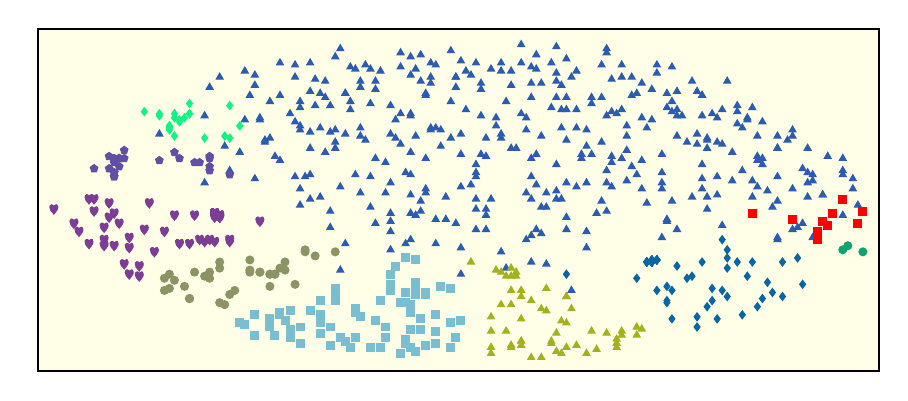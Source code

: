 \def\maxW{3.61}
\begin{tikzpicture}[y=\textwidth/4.7,x=\textwidth/1.9, background rectangle/.style={draw=black, thick, fill=yellow!10,},show background rectangle]
\def\marRad{0.5mm}
\definecolor{color0}{rgb}{0.06,0.64,0.44}
\definecolor{color1}{rgb}{1.00,0.00,0.00}
\definecolor{color2}{rgb}{0.17,0.36,0.70}
\definecolor{color3}{rgb}{0.05,0.96,0.52}
\definecolor{color4}{rgb}{0.38,0.31,0.64}
\definecolor{color5}{rgb}{0.49,0.24,0.58}
\definecolor{color6}{rgb}{0.55,0.58,0.40}
\definecolor{color7}{rgb}{0.48,0.75,0.82}
\definecolor{color8}{rgb}{0.64,0.70,0.11}
\definecolor{color9}{rgb}{0.03,0.40,0.65}
\path[fill=color0,draw=color0,mark size=\marRad, mark=*] plot coordinates {(0.75, -0.24)};
\path[fill=color0,draw=color0,mark size=\marRad, mark=*] plot coordinates {(0.76, -0.22)};
\path[fill=color0,draw=color0,mark size=\marRad, mark=*] plot coordinates {(0.79, -0.25)};
\path[fill=color2,draw=color2,mark size=\marRad, mark=triangle*] plot coordinates {(0.19, 0.57)};
\path[fill=color2,draw=color2,mark size=\marRad, mark=triangle*] plot coordinates {(0.09, 0.26)};
\path[fill=color2,draw=color2,mark size=\marRad, mark=triangle*] plot coordinates {(0.50, 0.03)};
\path[fill=color2,draw=color2,mark size=\marRad, mark=triangle*] plot coordinates {(-0.21, 0.59)};
\path[fill=color2,draw=color2,mark size=\marRad, mark=triangle*] plot coordinates {(-0.02, 0.61)};
\path[fill=color2,draw=color2,mark size=\marRad, mark=triangle*] plot coordinates {(0.42, 0.45)};
\path[fill=color2,draw=color2,mark size=\marRad, mark=triangle*] plot coordinates {(0.03, 0.23)};
\path[fill=color2,draw=color2,mark size=\marRad, mark=triangle*] plot coordinates {(-0.11, 0.24)};
\path[fill=color2,draw=color2,mark size=\marRad, mark=triangle*] plot coordinates {(0.28, 0.09)};
\path[fill=color2,draw=color2,mark size=\marRad, mark=triangle*] plot coordinates {(-0.26, 0.35)};
\path[fill=color2,draw=color2,mark size=\marRad, mark=triangle*] plot coordinates {(-0.14, 0.31)};
\path[fill=color2,draw=color2,mark size=\marRad, mark=triangle*] plot coordinates {(0.42, 0.32)};
\path[fill=color2,draw=color2,mark size=\marRad, mark=triangle*] plot coordinates {(0.12, 0.35)};
\path[fill=color2,draw=color2,mark size=\marRad, mark=triangle*] plot coordinates {(-0.31, 0.54)};
\path[fill=color2,draw=color2,mark size=\marRad, mark=triangle*] plot coordinates {(0.44, 0.29)};
\path[fill=color2,draw=color2,mark size=\marRad, mark=triangle*] plot coordinates {(-0.18, 0.59)};
\path[fill=color2,draw=color2,mark size=\marRad, mark=triangle*] plot coordinates {(-0.34, 0.39)};
\path[fill=color2,draw=color2,mark size=\marRad, mark=triangle*] plot coordinates {(-0.21, 0.04)};
\path[fill=color2,draw=color2,mark size=\marRad, mark=triangle*] plot coordinates {(-0.40, 0.30)};
\path[fill=color2,draw=color2,mark size=\marRad, mark=triangle*] plot coordinates {(0.07, 0.33)};
\path[fill=color2,draw=color2,mark size=\marRad, mark=triangle*] plot coordinates {(-0.38, 0.22)};
\path[fill=color2,draw=color2,mark size=\marRad, mark=triangle*] plot coordinates {(0.14, 0.08)};
\path[fill=color2,draw=color2,mark size=\marRad, mark=triangle*] plot coordinates {(-0.02, 0.61)};
\path[fill=color2,draw=color2,mark size=\marRad, mark=triangle*] plot coordinates {(0.14, 0.72)};
\path[fill=color2,draw=color2,mark size=\marRad, mark=triangle*] plot coordinates {(0.51, -0.12)};
\path[fill=color2,draw=color2,mark size=\marRad, mark=triangle*] plot coordinates {(0.25, 0.48)};
\path[fill=color2,draw=color2,mark size=\marRad, mark=triangle*] plot coordinates {(0.51, 0.28)};
\path[fill=color2,draw=color2,mark size=\marRad, mark=triangle*] plot coordinates {(0.39, 0.14)};
\path[fill=color2,draw=color2,mark size=\marRad, mark=triangle*] plot coordinates {(0.54, 0.47)};
\path[fill=color2,draw=color2,mark size=\marRad, mark=triangle*] plot coordinates {(0.50, 0.29)};
\path[fill=color2,draw=color2,mark size=\marRad, mark=triangle*] plot coordinates {(0.27, 0.29)};
\path[fill=color2,draw=color2,mark size=\marRad, mark=triangle*] plot coordinates {(-0.04, 0.02)};
\path[fill=color2,draw=color2,mark size=\marRad, mark=triangle*] plot coordinates {(-0.52, 0.09)};
\path[fill=color2,draw=color2,mark size=\marRad, mark=triangle*] plot coordinates {(-0.11, 0.62)};
\path[fill=color2,draw=color2,mark size=\marRad, mark=triangle*] plot coordinates {(0.15, -0.16)};
\path[fill=color2,draw=color2,mark size=\marRad, mark=triangle*] plot coordinates {(0.67, -0.11)};
\path[fill=color2,draw=color2,mark size=\marRad, mark=triangle*] plot coordinates {(0.39, 0.23)};
\path[fill=color2,draw=color2,mark size=\marRad, mark=triangle*] plot coordinates {(-0.29, 0.53)};
\path[fill=color2,draw=color2,mark size=\marRad, mark=triangle*] plot coordinates {(0.46, 0.28)};
\path[fill=color2,draw=color2,mark size=\marRad, mark=triangle*] plot coordinates {(-0.28, 0.24)};
\path[fill=color2,draw=color2,mark size=\marRad, mark=triangle*] plot coordinates {(0.08, 0.49)};
\path[fill=color2,draw=color2,mark size=\marRad, mark=triangle*] plot coordinates {(-0.24, 0.53)};
\path[fill=color2,draw=color2,mark size=\marRad, mark=triangle*] plot coordinates {(-0.25, -0.34)};
\path[fill=color2,draw=color2,mark size=\marRad, mark=triangle*] plot coordinates {(0.21, -0.44)};
\path[fill=color2,draw=color2,mark size=\marRad, mark=triangle*] plot coordinates {(-0.33, 0.06)};
\path[fill=color2,draw=color2,mark size=\marRad, mark=triangle*] plot coordinates {(0.42, 0.42)};
\path[fill=color2,draw=color2,mark size=\marRad, mark=triangle*] plot coordinates {(-0.07, 0.61)};
\path[fill=color2,draw=color2,mark size=\marRad, mark=triangle*] plot coordinates {(0.10, 0.26)};
\path[fill=color2,draw=color2,mark size=\marRad, mark=triangle*] plot coordinates {(-0.11, 0.43)};
\path[fill=color2,draw=color2,mark size=\marRad, mark=triangle*] plot coordinates {(0.13, 0.01)};
\path[fill=color2,draw=color2,mark size=\marRad, mark=triangle*] plot coordinates {(-0.51, 0.56)};
\path[fill=color2,draw=color2,mark size=\marRad, mark=triangle*] plot coordinates {(0.33, 0.52)};
\path[fill=color2,draw=color2,mark size=\marRad, mark=triangle*] plot coordinates {(-0.28, 0.51)};
\path[fill=color2,draw=color2,mark size=\marRad, mark=triangle*] plot coordinates {(-0.06, 0.67)};
\path[fill=color2,draw=color2,mark size=\marRad, mark=triangle*] plot coordinates {(0.67, 0.16)};
\path[fill=color2,draw=color2,mark size=\marRad, mark=triangle*] plot coordinates {(-0.09, -0.00)};
\path[fill=color2,draw=color2,mark size=\marRad, mark=triangle*] plot coordinates {(-0.26, 0.29)};
\path[fill=color2,draw=color2,mark size=\marRad, mark=triangle*] plot coordinates {(0.65, 0.06)};
\path[fill=color2,draw=color2,mark size=\marRad, mark=triangle*] plot coordinates {(0.45, 0.02)};
\path[fill=color2,draw=color2,mark size=\marRad, mark=triangle*] plot coordinates {(0.27, 0.00)};
\path[fill=color2,draw=color2,mark size=\marRad, mark=triangle*] plot coordinates {(-0.19, 0.12)};
\path[fill=color2,draw=color2,mark size=\marRad, mark=triangle*] plot coordinates {(0.07, 0.64)};
\path[fill=color2,draw=color2,mark size=\marRad, mark=triangle*] plot coordinates {(-0.08, 0.53)};
\path[fill=color2,draw=color2,mark size=\marRad, mark=triangle*] plot coordinates {(-0.14, 0.40)};
\path[fill=color2,draw=color2,mark size=\marRad, mark=triangle*] plot coordinates {(0.62, 0.26)};
\path[fill=color2,draw=color2,mark size=\marRad, mark=triangle*] plot coordinates {(0.55, 0.36)};
\path[fill=color2,draw=color2,mark size=\marRad, mark=triangle*] plot coordinates {(0.11, 0.43)};
\path[fill=color2,draw=color2,mark size=\marRad, mark=triangle*] plot coordinates {(0.16, -0.03)};
\path[fill=color2,draw=color2,mark size=\marRad, mark=triangle*] plot coordinates {(0.41, 0.44)};
\path[fill=color2,draw=color2,mark size=\marRad, mark=triangle*] plot coordinates {(-0.07, 0.36)};
\path[fill=color2,draw=color2,mark size=\marRad, mark=triangle*] plot coordinates {(-0.25, 0.07)};
\path[fill=color2,draw=color2,mark size=\marRad, mark=triangle*] plot coordinates {(0.68, 0.14)};
\path[fill=color2,draw=color2,mark size=\marRad, mark=triangle*] plot coordinates {(0.11, 0.68)};
\path[fill=color2,draw=color2,mark size=\marRad, mark=triangle*] plot coordinates {(0.15, 0.32)};
\path[fill=color2,draw=color2,mark size=\marRad, mark=triangle*] plot coordinates {(-0.11, 0.03)};
\path[fill=color2,draw=color2,mark size=\marRad, mark=triangle*] plot coordinates {(-0.48, 0.27)};
\path[fill=color2,draw=color2,mark size=\marRad, mark=triangle*] plot coordinates {(0.51, 0.45)};
\path[fill=color2,draw=color2,mark size=\marRad, mark=triangle*] plot coordinates {(0.32, 0.37)};
\path[fill=color2,draw=color2,mark size=\marRad, mark=triangle*] plot coordinates {(-0.43, 0.52)};
\path[fill=color2,draw=color2,mark size=\marRad, mark=triangle*] plot coordinates {(0.48, 0.26)};
\path[fill=color2,draw=color2,mark size=\marRad, mark=triangle*] plot coordinates {(0.04, 0.31)};
\path[fill=color2,draw=color2,mark size=\marRad, mark=triangle*] plot coordinates {(0.58, 0.22)};
\path[fill=color2,draw=color2,mark size=\marRad, mark=triangle*] plot coordinates {(0.69, -0.18)};
\path[fill=color2,draw=color2,mark size=\marRad, mark=triangle*] plot coordinates {(-0.11, 0.42)};
\path[fill=color2,draw=color2,mark size=\marRad, mark=triangle*] plot coordinates {(0.23, 0.23)};
\path[fill=color2,draw=color2,mark size=\marRad, mark=triangle*] plot coordinates {(0.24, -0.23)};
\path[fill=color2,draw=color2,mark size=\marRad, mark=triangle*] plot coordinates {(0.28, 0.15)};
\path[fill=color2,draw=color2,mark size=\marRad, mark=triangle*] plot coordinates {(0.18, 0.76)};
\path[fill=color2,draw=color2,mark size=\marRad, mark=triangle*] plot coordinates {(0.00, 0.45)};
\path[fill=color2,draw=color2,mark size=\marRad, mark=triangle*] plot coordinates {(-0.10, 0.65)};
\path[fill=color2,draw=color2,mark size=\marRad, mark=triangle*] plot coordinates {(0.20, 0.51)};
\path[fill=color2,draw=color2,mark size=\marRad, mark=triangle*] plot coordinates {(0.46, 0.33)};
\path[fill=color2,draw=color2,mark size=\marRad, mark=triangle*] plot coordinates {(-0.30, 0.47)};
\path[fill=color2,draw=color2,mark size=\marRad, mark=triangle*] plot coordinates {(0.23, 0.21)};
\path[fill=color2,draw=color2,mark size=\marRad, mark=triangle*] plot coordinates {(0.68, 0.02)};
\path[fill=color2,draw=color2,mark size=\marRad, mark=triangle*] plot coordinates {(0.15, -0.03)};
\path[fill=color2,draw=color2,mark size=\marRad, mark=triangle*] plot coordinates {(-0.10, -0.07)};
\path[fill=color2,draw=color2,mark size=\marRad, mark=triangle*] plot coordinates {(0.40, 0.53)};
\path[fill=color2,draw=color2,mark size=\marRad, mark=triangle*] plot coordinates {(0.53, 0.10)};
\path[fill=color2,draw=color2,mark size=\marRad, mark=triangle*] plot coordinates {(-0.45, 0.24)};
\path[fill=color2,draw=color2,mark size=\marRad, mark=triangle*] plot coordinates {(0.31, 0.61)};
\path[fill=color2,draw=color2,mark size=\marRad, mark=triangle*] plot coordinates {(0.25, 0.23)};
\path[fill=color2,draw=color2,mark size=\marRad, mark=triangle*] plot coordinates {(-0.26, 0.71)};
\path[fill=color2,draw=color2,mark size=\marRad, mark=triangle*] plot coordinates {(0.62, -0.00)};
\path[fill=color2,draw=color2,mark size=\marRad, mark=triangle*] plot coordinates {(0.02, 0.18)};
\path[fill=color2,draw=color2,mark size=\marRad, mark=triangle*] plot coordinates {(0.07, -0.25)};
\path[fill=color2,draw=color2,mark size=\marRad, mark=triangle*] plot coordinates {(-0.31, 0.34)};
\path[fill=color2,draw=color2,mark size=\marRad, mark=triangle*] plot coordinates {(0.58, 0.07)};
\path[fill=color2,draw=color2,mark size=\marRad, mark=triangle*] plot coordinates {(0.02, -0.14)};
\path[fill=color2,draw=color2,mark size=\marRad, mark=triangle*] plot coordinates {(0.55, 0.15)};
\path[fill=color2,draw=color2,mark size=\marRad, mark=triangle*] plot coordinates {(0.13, -0.17)};
\path[fill=color2,draw=color2,mark size=\marRad, mark=triangle*] plot coordinates {(0.48, 0.31)};
\path[fill=color2,draw=color2,mark size=\marRad, mark=triangle*] plot coordinates {(0.48, -0.04)};
\path[fill=color2,draw=color2,mark size=\marRad, mark=triangle*] plot coordinates {(0.04, -0.04)};
\path[fill=color2,draw=color2,mark size=\marRad, mark=triangle*] plot coordinates {(-0.06, -0.09)};
\path[fill=color2,draw=color2,mark size=\marRad, mark=triangle*] plot coordinates {(-0.18, 0.21)};
\path[fill=color2,draw=color2,mark size=\marRad, mark=triangle*] plot coordinates {(-0.13, 0.73)};
\path[fill=color2,draw=color2,mark size=\marRad, mark=triangle*] plot coordinates {(0.03, 0.42)};
\path[fill=color2,draw=color2,mark size=\marRad, mark=triangle*] plot coordinates {(0.50, 0.41)};
\path[fill=color2,draw=color2,mark size=\marRad, mark=triangle*] plot coordinates {(0.28, -0.05)};
\path[fill=color2,draw=color2,mark size=\marRad, mark=triangle*] plot coordinates {(0.49, 0.43)};
\path[fill=color2,draw=color2,mark size=\marRad, mark=triangle*] plot coordinates {(0.59, 0.18)};
\path[fill=color2,draw=color2,mark size=\marRad, mark=triangle*] plot coordinates {(-0.23, 0.66)};
\path[fill=color2,draw=color2,mark size=\marRad, mark=triangle*] plot coordinates {(0.14, 0.23)};
\path[fill=color2,draw=color2,mark size=\marRad, mark=triangle*] plot coordinates {(0.21, 0.61)};
\path[fill=color2,draw=color2,mark size=\marRad, mark=triangle*] plot coordinates {(0.27, 0.51)};
\path[fill=color2,draw=color2,mark size=\marRad, mark=triangle*] plot coordinates {(-0.39, 0.49)};
\path[fill=color2,draw=color2,mark size=\marRad, mark=triangle*] plot coordinates {(0.34, 0.53)};
\path[fill=color2,draw=color2,mark size=\marRad, mark=triangle*] plot coordinates {(0.32, 0.25)};
\path[fill=color2,draw=color2,mark size=\marRad, mark=triangle*] plot coordinates {(-0.31, 0.26)};
\path[fill=color2,draw=color2,mark size=\marRad, mark=triangle*] plot coordinates {(-0.19, 0.48)};
\path[fill=color2,draw=color2,mark size=\marRad, mark=triangle*] plot coordinates {(0.19, 0.01)};
\path[fill=color2,draw=color2,mark size=\marRad, mark=triangle*] plot coordinates {(0.20, 0.30)};
\path[fill=color2,draw=color2,mark size=\marRad, mark=triangle*] plot coordinates {(0.18, 0.51)};
\path[fill=color2,draw=color2,mark size=\marRad, mark=triangle*] plot coordinates {(-0.21, 0.32)};
\path[fill=color2,draw=color2,mark size=\marRad, mark=triangle*] plot coordinates {(-0.39, 0.31)};
\path[fill=color2,draw=color2,mark size=\marRad, mark=triangle*] plot coordinates {(0.59, 0.21)};
\path[fill=color2,draw=color2,mark size=\marRad, mark=triangle*] plot coordinates {(0.48, 0.30)};
\path[fill=color2,draw=color2,mark size=\marRad, mark=triangle*] plot coordinates {(0.40, -0.10)};
\path[fill=color2,draw=color2,mark size=\marRad, mark=triangle*] plot coordinates {(-0.33, -0.02)};
\path[fill=color2,draw=color2,mark size=\marRad, mark=triangle*] plot coordinates {(-0.03, 0.31)};
\path[fill=color2,draw=color2,mark size=\marRad, mark=triangle*] plot coordinates {(-0.08, 0.21)};
\path[fill=color2,draw=color2,mark size=\marRad, mark=triangle*] plot coordinates {(0.65, 0.32)};
\path[fill=color2,draw=color2,mark size=\marRad, mark=triangle*] plot coordinates {(0.29, 0.22)};
\path[fill=color2,draw=color2,mark size=\marRad, mark=triangle*] plot coordinates {(0.13, 0.66)};
\path[fill=color2,draw=color2,mark size=\marRad, mark=triangle*] plot coordinates {(0.42, 0.54)};
\path[fill=color2,draw=color2,mark size=\marRad, mark=triangle*] plot coordinates {(-0.44, 0.40)};
\path[fill=color2,draw=color2,mark size=\marRad, mark=triangle*] plot coordinates {(-0.13, 0.66)};
\path[fill=color2,draw=color2,mark size=\marRad, mark=triangle*] plot coordinates {(0.47, 0.11)};
\path[fill=color2,draw=color2,mark size=\marRad, mark=triangle*] plot coordinates {(-0.20, 0.30)};
\path[fill=color2,draw=color2,mark size=\marRad, mark=triangle*] plot coordinates {(-0.11, 0.71)};
\path[fill=color2,draw=color2,mark size=\marRad, mark=triangle*] plot coordinates {(0.22, 0.07)};
\path[fill=color2,draw=color2,mark size=\marRad, mark=triangle*] plot coordinates {(-0.19, 0.65)};
\path[fill=color2,draw=color2,mark size=\marRad, mark=triangle*] plot coordinates {(0.33, 0.17)};
\path[fill=color2,draw=color2,mark size=\marRad, mark=triangle*] plot coordinates {(0.72, 0.22)};
\path[fill=color2,draw=color2,mark size=\marRad, mark=triangle*] plot coordinates {(-0.28, 0.59)};
\path[fill=color2,draw=color2,mark size=\marRad, mark=triangle*] plot coordinates {(-0.27, -0.05)};
\path[fill=color2,draw=color2,mark size=\marRad, mark=triangle*] plot coordinates {(0.13, 0.51)};
\path[fill=color2,draw=color2,mark size=\marRad, mark=triangle*] plot coordinates {(0.38, 0.63)};
\path[fill=color2,draw=color2,mark size=\marRad, mark=triangle*] plot coordinates {(0.34, 0.13)};
\path[fill=color2,draw=color2,mark size=\marRad, mark=triangle*] plot coordinates {(0.65, 0.35)};
\path[fill=color2,draw=color2,mark size=\marRad, mark=triangle*] plot coordinates {(0.09, 0.57)};
\path[fill=color2,draw=color2,mark size=\marRad, mark=triangle*] plot coordinates {(-0.16, 0.04)};
\path[fill=color2,draw=color2,mark size=\marRad, mark=triangle*] plot coordinates {(0.20, 0.45)};
\path[fill=color2,draw=color2,mark size=\marRad, mark=triangle*] plot coordinates {(-0.00, 0.64)};
\path[fill=color2,draw=color2,mark size=\marRad, mark=triangle*] plot coordinates {(-0.01, 0.33)};
\path[fill=color2,draw=color2,mark size=\marRad, mark=triangle*] plot coordinates {(-0.09, -0.05)};
\path[fill=color2,draw=color2,mark size=\marRad, mark=triangle*] plot coordinates {(0.36, 0.36)};
\path[fill=color2,draw=color2,mark size=\marRad, mark=triangle*] plot coordinates {(0.68, 0.09)};
\path[fill=color2,draw=color2,mark size=\marRad, mark=triangle*] plot coordinates {(0.41, 0.49)};
\path[fill=color2,draw=color2,mark size=\marRad, mark=triangle*] plot coordinates {(0.02, 0.14)};
\path[fill=color2,draw=color2,mark size=\marRad, mark=triangle*] plot coordinates {(0.47, 0.06)};
\path[fill=color2,draw=color2,mark size=\marRad, mark=triangle*] plot coordinates {(-0.31, 0.13)};
\path[fill=color2,draw=color2,mark size=\marRad, mark=triangle*] plot coordinates {(0.47, 0.52)};
\path[fill=color2,draw=color2,mark size=\marRad, mark=triangle*] plot coordinates {(0.56, 0.41)};
\path[fill=color2,draw=color2,mark size=\marRad, mark=triangle*] plot coordinates {(0.03, 0.55)};
\path[fill=color2,draw=color2,mark size=\marRad, mark=triangle*] plot coordinates {(-0.24, -0.21)};
\path[fill=color2,draw=color2,mark size=\marRad, mark=triangle*] plot coordinates {(0.75, -0.07)};
\path[fill=color2,draw=color2,mark size=\marRad, mark=triangle*] plot coordinates {(0.61, -0.03)};
\path[fill=color2,draw=color2,mark size=\marRad, mark=triangle*] plot coordinates {(0.27, 0.67)};
\path[fill=color2,draw=color2,mark size=\marRad, mark=triangle*] plot coordinates {(-0.13, 0.43)};
\path[fill=color2,draw=color2,mark size=\marRad, mark=triangle*] plot coordinates {(0.02, 0.01)};
\path[fill=color2,draw=color2,mark size=\marRad, mark=triangle*] plot coordinates {(-0.24, 0.33)};
\path[fill=color2,draw=color2,mark size=\marRad, mark=triangle*] plot coordinates {(0.25, 0.51)};
\path[fill=color2,draw=color2,mark size=\marRad, mark=triangle*] plot coordinates {(0.12, 0.04)};
\path[fill=color2,draw=color2,mark size=\marRad, mark=triangle*] plot coordinates {(0.28, 0.75)};
\path[fill=color2,draw=color2,mark size=\marRad, mark=triangle*] plot coordinates {(0.71, 0.03)};
\path[fill=color2,draw=color2,mark size=\marRad, mark=triangle*] plot coordinates {(0.06, 0.41)};
\path[fill=color2,draw=color2,mark size=\marRad, mark=triangle*] plot coordinates {(0.40, -0.09)};
\path[fill=color2,draw=color2,mark size=\marRad, mark=triangle*] plot coordinates {(0.60, 0.05)};
\path[fill=color2,draw=color2,mark size=\marRad, mark=triangle*] plot coordinates {(0.14, 0.65)};
\path[fill=color2,draw=color2,mark size=\marRad, mark=triangle*] plot coordinates {(-0.07, 0.68)};
\path[fill=color2,draw=color2,mark size=\marRad, mark=triangle*] plot coordinates {(0.69, 0.10)};
\path[fill=color2,draw=color2,mark size=\marRad, mark=triangle*] plot coordinates {(-0.32, 0.12)};
\path[fill=color2,draw=color2,mark size=\marRad, mark=triangle*] plot coordinates {(-0.17, 0.64)};
\path[fill=color2,draw=color2,mark size=\marRad, mark=triangle*] plot coordinates {(0.01, 0.62)};
\path[fill=color2,draw=color2,mark size=\marRad, mark=triangle*] plot coordinates {(0.22, 0.45)};
\path[fill=color2,draw=color2,mark size=\marRad, mark=triangle*] plot coordinates {(-0.42, 0.57)};
\path[fill=color2,draw=color2,mark size=\marRad, mark=triangle*] plot coordinates {(-0.33, 0.35)};
\path[fill=color2,draw=color2,mark size=\marRad, mark=triangle*] plot coordinates {(0.24, 0.09)};
\path[fill=color2,draw=color2,mark size=\marRad, mark=triangle*] plot coordinates {(0.65, -0.14)};
\path[fill=color2,draw=color2,mark size=\marRad, mark=triangle*] plot coordinates {(0.28, 0.42)};
\path[fill=color2,draw=color2,mark size=\marRad, mark=triangle*] plot coordinates {(-0.27, 0.34)};
\path[fill=color2,draw=color2,mark size=\marRad, mark=triangle*] plot coordinates {(-0.23, 0.49)};
\path[fill=color2,draw=color2,mark size=\marRad, mark=triangle*] plot coordinates {(-0.18, -0.11)};
\path[fill=color2,draw=color2,mark size=\marRad, mark=triangle*] plot coordinates {(0.22, 0.36)};
\path[fill=color2,draw=color2,mark size=\marRad, mark=triangle*] plot coordinates {(-0.29, 0.02)};
\path[fill=color2,draw=color2,mark size=\marRad, mark=triangle*] plot coordinates {(-0.29, 0.36)};
\path[fill=color2,draw=color2,mark size=\marRad, mark=triangle*] plot coordinates {(-0.24, 0.53)};
\path[fill=color2,draw=color2,mark size=\marRad, mark=triangle*] plot coordinates {(0.75, 0.13)};
\path[fill=color2,draw=color2,mark size=\marRad, mark=triangle*] plot coordinates {(0.52, 0.59)};
\path[fill=color2,draw=color2,mark size=\marRad, mark=triangle*] plot coordinates {(-0.23, 0.45)};
\path[fill=color2,draw=color2,mark size=\marRad, mark=triangle*] plot coordinates {(0.39, 0.06)};
\path[fill=color2,draw=color2,mark size=\marRad, mark=triangle*] plot coordinates {(0.19, 0.45)};
\path[fill=color2,draw=color2,mark size=\marRad, mark=triangle*] plot coordinates {(0.37, 0.55)};
\path[fill=color2,draw=color2,mark size=\marRad, mark=triangle*] plot coordinates {(-0.13, 0.28)};
\path[fill=color2,draw=color2,mark size=\marRad, mark=triangle*] plot coordinates {(-0.01, 0.69)};
\path[fill=color2,draw=color2,mark size=\marRad, mark=triangle*] plot coordinates {(0.30, 0.43)};
\path[fill=color2,draw=color2,mark size=\marRad, mark=triangle*] plot coordinates {(0.22, 0.64)};
\path[fill=color2,draw=color2,mark size=\marRad, mark=triangle*] plot coordinates {(0.20, -0.08)};
\path[fill=color2,draw=color2,mark size=\marRad, mark=triangle*] plot coordinates {(0.29, 0.60)};
\path[fill=color2,draw=color2,mark size=\marRad, mark=triangle*] plot coordinates {(-0.21, 0.56)};
\path[fill=color2,draw=color2,mark size=\marRad, mark=triangle*] plot coordinates {(-0.06, -0.21)};
\path[fill=color2,draw=color2,mark size=\marRad, mark=triangle*] plot coordinates {(0.04, -0.07)};
\path[fill=color2,draw=color2,mark size=\marRad, mark=triangle*] plot coordinates {(-0.08, 0.06)};
\path[fill=color2,draw=color2,mark size=\marRad, mark=triangle*] plot coordinates {(0.18, 0.18)};
\path[fill=color2,draw=color2,mark size=\marRad, mark=triangle*] plot coordinates {(-0.15, -0.24)};
\path[fill=color2,draw=color2,mark size=\marRad, mark=triangle*] plot coordinates {(0.54, 0.44)};
\path[fill=color2,draw=color2,mark size=\marRad, mark=triangle*] plot coordinates {(0.68, 0.26)};
\path[fill=color2,draw=color2,mark size=\marRad, mark=triangle*] plot coordinates {(0.57, 0.02)};
\path[fill=color2,draw=color2,mark size=\marRad, mark=triangle*] plot coordinates {(0.02, -0.04)};
\path[fill=color2,draw=color2,mark size=\marRad, mark=triangle*] plot coordinates {(-0.02, 0.56)};
\path[fill=color2,draw=color2,mark size=\marRad, mark=triangle*] plot coordinates {(-0.34, 0.61)};
\path[fill=color2,draw=color2,mark size=\marRad, mark=triangle*] plot coordinates {(0.18, 0.63)};
\path[fill=color2,draw=color2,mark size=\marRad, mark=triangle*] plot coordinates {(0.53, 0.24)};
\path[fill=color2,draw=color2,mark size=\marRad, mark=triangle*] plot coordinates {(0.07, 0.68)};
\path[fill=color2,draw=color2,mark size=\marRad, mark=triangle*] plot coordinates {(-0.37, 0.20)};
\path[fill=color2,draw=color2,mark size=\marRad, mark=triangle*] plot coordinates {(0.71, 0.03)};
\path[fill=color2,draw=color2,mark size=\marRad, mark=triangle*] plot coordinates {(0.35, 0.06)};
\path[fill=color2,draw=color2,mark size=\marRad, mark=triangle*] plot coordinates {(0.47, 0.52)};
\path[fill=color2,draw=color2,mark size=\marRad, mark=triangle*] plot coordinates {(0.38, 0.67)};
\path[fill=color2,draw=color2,mark size=\marRad, mark=triangle*] plot coordinates {(0.65, -0.10)};
\path[fill=color2,draw=color2,mark size=\marRad, mark=triangle*] plot coordinates {(0.57, 0.46)};
\path[fill=color2,draw=color2,mark size=\marRad, mark=triangle*] plot coordinates {(0.29, 0.07)};
\path[fill=color2,draw=color2,mark size=\marRad, mark=triangle*] plot coordinates {(-0.18, 0.55)};
\path[fill=color2,draw=color2,mark size=\marRad, mark=triangle*] plot coordinates {(0.13, 0.12)};
\path[fill=color2,draw=color2,mark size=\marRad, mark=triangle*] plot coordinates {(-0.10, 0.32)};
\path[fill=color2,draw=color2,mark size=\marRad, mark=triangle*] plot coordinates {(-0.42, 0.62)};
\path[fill=color2,draw=color2,mark size=\marRad, mark=triangle*] plot coordinates {(-0.15, -0.06)};
\path[fill=color2,draw=color2,mark size=\marRad, mark=triangle*] plot coordinates {(-0.19, -0.03)};
\path[fill=color2,draw=color2,mark size=\marRad, mark=triangle*] plot coordinates {(-0.34, 0.12)};
\path[fill=color2,draw=color2,mark size=\marRad, mark=triangle*] plot coordinates {(0.20, 0.09)};
\path[fill=color2,draw=color2,mark size=\marRad, mark=triangle*] plot coordinates {(0.41, 0.00)};
\path[fill=color2,draw=color2,mark size=\marRad, mark=triangle*] plot coordinates {(0.36, -0.01)};
\path[fill=color2,draw=color2,mark size=\marRad, mark=triangle*] plot coordinates {(-0.08, 0.52)};
\path[fill=color2,draw=color2,mark size=\marRad, mark=triangle*] plot coordinates {(0.09, 0.64)};
\path[fill=color2,draw=color2,mark size=\marRad, mark=triangle*] plot coordinates {(0.32, 0.10)};
\path[fill=color2,draw=color2,mark size=\marRad, mark=triangle*] plot coordinates {(0.47, 0.42)};
\path[fill=color2,draw=color2,mark size=\marRad, mark=triangle*] plot coordinates {(-0.01, 0.07)};
\path[fill=color2,draw=color2,mark size=\marRad, mark=triangle*] plot coordinates {(-0.31, 0.01)};
\path[fill=color2,draw=color2,mark size=\marRad, mark=triangle*] plot coordinates {(-0.21, 0.36)};
\path[fill=color2,draw=color2,mark size=\marRad, mark=triangle*] plot coordinates {(-0.22, 0.13)};
\path[fill=color2,draw=color2,mark size=\marRad, mark=triangle*] plot coordinates {(-0.44, 0.64)};
\path[fill=color2,draw=color2,mark size=\marRad, mark=triangle*] plot coordinates {(-0.33, 0.46)};
\path[fill=color2,draw=color2,mark size=\marRad, mark=triangle*] plot coordinates {(0.02, 0.12)};
\path[fill=color2,draw=color2,mark size=\marRad, mark=triangle*] plot coordinates {(0.06, 0.37)};
\path[fill=color2,draw=color2,mark size=\marRad, mark=triangle*] plot coordinates {(-0.03, 0.74)};
\path[fill=color2,draw=color2,mark size=\marRad, mark=triangle*] plot coordinates {(-0.35, 0.43)};
\path[fill=color2,draw=color2,mark size=\marRad, mark=triangle*] plot coordinates {(0.75, 0.21)};
\path[fill=color2,draw=color2,mark size=\marRad, mark=triangle*] plot coordinates {(0.39, 0.09)};
\path[fill=color2,draw=color2,mark size=\marRad, mark=triangle*] plot coordinates {(0.12, 0.41)};
\path[fill=color2,draw=color2,mark size=\marRad, mark=triangle*] plot coordinates {(0.40, 0.46)};
\path[fill=color2,draw=color2,mark size=\marRad, mark=triangle*] plot coordinates {(0.18, 0.05)};
\path[fill=color2,draw=color2,mark size=\marRad, mark=triangle*] plot coordinates {(-0.49, 0.61)};
\path[fill=color2,draw=color2,mark size=\marRad, mark=triangle*] plot coordinates {(-0.15, 0.33)};
\path[fill=color2,draw=color2,mark size=\marRad, mark=triangle*] plot coordinates {(0.58, 0.32)};
\path[fill=color2,draw=color2,mark size=\marRad, mark=triangle*] plot coordinates {(0.35, 0.41)};
\path[fill=color2,draw=color2,mark size=\marRad, mark=triangle*] plot coordinates {(0.16, 0.04)};
\path[fill=color2,draw=color2,mark size=\marRad, mark=triangle*] plot coordinates {(-0.11, 0.13)};
\path[fill=color2,draw=color2,mark size=\marRad, mark=triangle*] plot coordinates {(-0.01, -0.23)};
\path[fill=color2,draw=color2,mark size=\marRad, mark=triangle*] plot coordinates {(0.04, 0.22)};
\path[fill=color2,draw=color2,mark size=\marRad, mark=triangle*] plot coordinates {(0.77, 0.11)};
\path[fill=color2,draw=color2,mark size=\marRad, mark=triangle*] plot coordinates {(-0.01, 0.23)};
\path[fill=color2,draw=color2,mark size=\marRad, mark=triangle*] plot coordinates {(-0.15, -0.15)};
\path[fill=color2,draw=color2,mark size=\marRad, mark=triangle*] plot coordinates {(0.17, 0.68)};
\path[fill=color2,draw=color2,mark size=\marRad, mark=triangle*] plot coordinates {(-0.12, -0.21)};
\path[fill=color2,draw=color2,mark size=\marRad, mark=triangle*] plot coordinates {(0.24, 0.35)};
\path[fill=color2,draw=color2,mark size=\marRad, mark=triangle*] plot coordinates {(-0.33, 0.49)};
\path[fill=color2,draw=color2,mark size=\marRad, mark=triangle*] plot coordinates {(0.13, 0.21)};
\path[fill=color2,draw=color2,mark size=\marRad, mark=triangle*] plot coordinates {(0.08, -0.33)};
\path[fill=color2,draw=color2,mark size=\marRad, mark=triangle*] plot coordinates {(0.62, 0.26)};
\path[fill=color2,draw=color2,mark size=\marRad, mark=triangle*] plot coordinates {(0.28, 0.73)};
\path[fill=color2,draw=color2,mark size=\marRad, mark=triangle*] plot coordinates {(-0.15, -0.10)};
\path[fill=color2,draw=color2,mark size=\marRad, mark=triangle*] plot coordinates {(-0.12, 0.14)};
\path[fill=color2,draw=color2,mark size=\marRad, mark=triangle*] plot coordinates {(0.20, 0.70)};
\path[fill=color2,draw=color2,mark size=\marRad, mark=triangle*] plot coordinates {(0.41, 0.66)};
\path[fill=color2,draw=color2,mark size=\marRad, mark=triangle*] plot coordinates {(-0.34, 0.67)};
\path[fill=color2,draw=color2,mark size=\marRad, mark=triangle*] plot coordinates {(-0.27, -0.13)};
\path[fill=color2,draw=color2,mark size=\marRad, mark=triangle*] plot coordinates {(0.64, 0.30)};
\path[fill=color2,draw=color2,mark size=\marRad, mark=triangle*] plot coordinates {(-0.02, -0.11)};
\path[fill=color2,draw=color2,mark size=\marRad, mark=triangle*] plot coordinates {(-0.06, 0.36)};
\path[fill=color2,draw=color2,mark size=\marRad, mark=triangle*] plot coordinates {(0.20, -0.14)};
\path[fill=color2,draw=color2,mark size=\marRad, mark=triangle*] plot coordinates {(-0.09, 0.72)};
\path[fill=color2,draw=color2,mark size=\marRad, mark=triangle*] plot coordinates {(0.45, 0.59)};
\path[fill=color2,draw=color2,mark size=\marRad, mark=triangle*] plot coordinates {(0.62, -0.18)};
\path[fill=color2,draw=color2,mark size=\marRad, mark=triangle*] plot coordinates {(0.77, 0.06)};
\path[fill=color2,draw=color2,mark size=\marRad, mark=triangle*] plot coordinates {(0.31, 0.21)};
\path[fill=color2,draw=color2,mark size=\marRad, mark=triangle*] plot coordinates {(0.13, 0.58)};
\path[fill=color2,draw=color2,mark size=\marRad, mark=triangle*] plot coordinates {(0.29, 0.44)};
\path[fill=color2,draw=color2,mark size=\marRad, mark=triangle*] plot coordinates {(0.07, 0.31)};
\path[fill=color2,draw=color2,mark size=\marRad, mark=triangle*] plot coordinates {(-0.33, 0.37)};
\path[fill=color2,draw=color2,mark size=\marRad, mark=triangle*] plot coordinates {(0.18, 0.59)};
\path[fill=color2,draw=color2,mark size=\marRad, mark=triangle*] plot coordinates {(0.13, -0.30)};
\path[fill=color2,draw=color2,mark size=\marRad, mark=triangle*] plot coordinates {(-0.15, 0.09)};
\path[fill=color2,draw=color2,mark size=\marRad, mark=triangle*] plot coordinates {(0.59, 0.39)};
\path[fill=color2,draw=color2,mark size=\marRad, mark=triangle*] plot coordinates {(0.05, 0.01)};
\path[fill=color2,draw=color2,mark size=\marRad, mark=triangle*] plot coordinates {(-0.09, 0.59)};
\path[fill=color2,draw=color2,mark size=\marRad, mark=triangle*] plot coordinates {(-0.31, 0.68)};
\path[fill=color2,draw=color2,mark size=\marRad, mark=triangle*] plot coordinates {(0.62, 0.32)};
\path[fill=color2,draw=color2,mark size=\marRad, mark=triangle*] plot coordinates {(0.62, 0.12)};
\path[fill=color2,draw=color2,mark size=\marRad, mark=triangle*] plot coordinates {(0.54, 0.38)};
\path[fill=color2,draw=color2,mark size=\marRad, mark=triangle*] plot coordinates {(0.24, 0.27)};
\path[fill=color2,draw=color2,mark size=\marRad, mark=triangle*] plot coordinates {(0.01, 0.08)};
\path[fill=color2,draw=color2,mark size=\marRad, mark=triangle*] plot coordinates {(-0.30, 0.60)};
\path[fill=color2,draw=color2,mark size=\marRad, mark=triangle*] plot coordinates {(0.37, 0.40)};
\path[fill=color2,draw=color2,mark size=\marRad, mark=triangle*] plot coordinates {(0.32, 0.32)};
\path[fill=color2,draw=color2,mark size=\marRad, mark=triangle*] plot coordinates {(-0.27, 0.47)};
\path[fill=color2,draw=color2,mark size=\marRad, mark=triangle*] plot coordinates {(-0.22, 0.65)};
\path[fill=color2,draw=color2,mark size=\marRad, mark=triangle*] plot coordinates {(0.05, 0.65)};
\path[fill=color2,draw=color2,mark size=\marRad, mark=triangle*] plot coordinates {(-0.16, 0.19)};
\path[fill=color2,draw=color2,mark size=\marRad, mark=triangle*] plot coordinates {(0.24, -0.15)};
\path[fill=color2,draw=color2,mark size=\marRad, mark=triangle*] plot coordinates {(-0.42, 0.11)};
\path[fill=color2,draw=color2,mark size=\marRad, mark=triangle*] plot coordinates {(-0.11, -0.06)};
\path[fill=color2,draw=color2,mark size=\marRad, mark=triangle*] plot coordinates {(-0.37, 0.68)};
\path[fill=color2,draw=color2,mark size=\marRad, mark=triangle*] plot coordinates {(0.35, 0.20)};
\path[fill=color2,draw=color2,mark size=\marRad, mark=triangle*] plot coordinates {(-0.61, 0.33)};
\path[fill=color2,draw=color2,mark size=\marRad, mark=triangle*] plot coordinates {(0.39, -0.18)};
\path[fill=color2,draw=color2,mark size=\marRad, mark=triangle*] plot coordinates {(-0.08, 0.04)};
\path[fill=color2,draw=color2,mark size=\marRad, mark=triangle*] plot coordinates {(0.33, 0.61)};
\path[fill=color2,draw=color2,mark size=\marRad, mark=triangle*] plot coordinates {(0.69, 0.13)};
\path[fill=color2,draw=color2,mark size=\marRad, mark=triangle*] plot coordinates {(0.47, 0.18)};
\path[fill=color2,draw=color2,mark size=\marRad, mark=triangle*] plot coordinates {(-0.26, 0.26)};
\path[fill=color2,draw=color2,mark size=\marRad, mark=triangle*] plot coordinates {(0.43, 0.42)};
\path[fill=color2,draw=color2,mark size=\marRad, mark=triangle*] plot coordinates {(-0.15, 0.47)};
\path[fill=color2,draw=color2,mark size=\marRad, mark=triangle*] plot coordinates {(-0.03, 0.49)};
\path[fill=color2,draw=color2,mark size=\marRad, mark=triangle*] plot coordinates {(0.18, 0.01)};
\path[fill=color2,draw=color2,mark size=\marRad, mark=triangle*] plot coordinates {(0.66, -0.13)};
\path[fill=color2,draw=color2,mark size=\marRad, mark=triangle*] plot coordinates {(0.26, -0.06)};
\path[fill=color2,draw=color2,mark size=\marRad, mark=triangle*] plot coordinates {(-0.41, 0.40)};
\path[fill=color2,draw=color2,mark size=\marRad, mark=triangle*] plot coordinates {(0.02, 0.68)};
\path[fill=color2,draw=color2,mark size=\marRad, mark=triangle*] plot coordinates {(0.35, 0.58)};
\path[fill=color2,draw=color2,mark size=\marRad, mark=triangle*] plot coordinates {(-0.01, -0.36)};
\path[fill=color2,draw=color2,mark size=\marRad, mark=triangle*] plot coordinates {(0.29, 0.19)};
\path[fill=color2,draw=color2,mark size=\marRad, mark=triangle*] plot coordinates {(-0.52, 0.42)};
\path[fill=color2,draw=color2,mark size=\marRad, mark=triangle*] plot coordinates {(0.46, 0.54)};
\path[fill=color2,draw=color2,mark size=\marRad, mark=triangle*] plot coordinates {(0.48, 0.02)};
\path[fill=color2,draw=color2,mark size=\marRad, mark=triangle*] plot coordinates {(0.62, -0.19)};
\path[fill=color2,draw=color2,mark size=\marRad, mark=triangle*] plot coordinates {(0.04, -0.14)};
\path[fill=color2,draw=color2,mark size=\marRad, mark=triangle*] plot coordinates {(0.57, 0.10)};
\path[fill=color2,draw=color2,mark size=\marRad, mark=triangle*] plot coordinates {(0.11, 0.77)};
\path[fill=color2,draw=color2,mark size=\marRad, mark=triangle*] plot coordinates {(0.17, 0.46)};
\path[fill=color2,draw=color2,mark size=\marRad, mark=triangle*] plot coordinates {(-0.07, 0.58)};
\path[fill=color2,draw=color2,mark size=\marRad, mark=triangle*] plot coordinates {(0.58, 0.20)};
\path[fill=color2,draw=color2,mark size=\marRad, mark=triangle*] plot coordinates {(0.78, -0.02)};
\path[fill=color2,draw=color2,mark size=\marRad, mark=triangle*] plot coordinates {(-0.07, 0.35)};
\path[fill=color2,draw=color2,mark size=\marRad, mark=triangle*] plot coordinates {(-0.47, 0.15)};
\path[fill=color2,draw=color2,mark size=\marRad, mark=triangle*] plot coordinates {(-0.40, 0.29)};
\path[fill=color2,draw=color2,mark size=\marRad, mark=triangle*] plot coordinates {(0.56, 0.40)};
\path[fill=color2,draw=color2,mark size=\marRad, mark=triangle*] plot coordinates {(-0.05, 0.27)};
\path[fill=color2,draw=color2,mark size=\marRad, mark=triangle*] plot coordinates {(0.75, 0.15)};
\path[fill=color2,draw=color2,mark size=\marRad, mark=triangle*] plot coordinates {(0.31, 0.45)};
\path[fill=color2,draw=color2,mark size=\marRad, mark=triangle*] plot coordinates {(0.16, -0.31)};
\path[fill=color2,draw=color2,mark size=\marRad, mark=triangle*] plot coordinates {(-0.20, 0.67)};
\path[fill=color2,draw=color2,mark size=\marRad, mark=triangle*] plot coordinates {(-0.05, 0.35)};
\path[fill=color2,draw=color2,mark size=\marRad, mark=triangle*] plot coordinates {(-0.25, 0.75)};
\path[fill=color2,draw=color2,mark size=\marRad, mark=triangle*] plot coordinates {(-0.37, 0.52)};
\path[fill=color2,draw=color2,mark size=\marRad, mark=triangle*] plot coordinates {(0.50, 0.12)};
\path[fill=color2,draw=color2,mark size=\marRad, mark=triangle*] plot coordinates {(0.03, 0.58)};
\path[fill=color2,draw=color2,mark size=\marRad, mark=triangle*] plot coordinates {(-0.41, 0.41)};
\path[fill=color2,draw=color2,mark size=\marRad, mark=triangle*] plot coordinates {(0.15, 0.58)};
\path[fill=color2,draw=color2,mark size=\marRad, mark=triangle*] plot coordinates {(-0.04, -0.09)};
\path[fill=color2,draw=color2,mark size=\marRad, mark=triangle*] plot coordinates {(0.19, 0.36)};
\path[fill=color2,draw=color2,mark size=\marRad, mark=triangle*] plot coordinates {(0.42, -0.14)};
\path[fill=color2,draw=color2,mark size=\marRad, mark=triangle*] plot coordinates {(0.12, -0.19)};
\path[fill=color2,draw=color2,mark size=\marRad, mark=triangle*] plot coordinates {(0.31, 0.67)};
\path[fill=color2,draw=color2,mark size=\marRad, mark=triangle*] plot coordinates {(0.14, -0.14)};
\path[fill=color2,draw=color2,mark size=\marRad, mark=triangle*] plot coordinates {(-0.11, -0.19)};
\path[fill=color6,draw=color6,mark size=\marRad, mark=*] plot coordinates {(-0.34, -0.41)};
\path[fill=color6,draw=color6,mark size=\marRad, mark=*] plot coordinates {(-0.32, -0.24)};
\path[fill=color6,draw=color6,mark size=\marRad, mark=*] plot coordinates {(-0.26, -0.25)};
\path[fill=color6,draw=color6,mark size=\marRad, mark=*] plot coordinates {(-0.48, -0.51)};
\path[fill=color6,draw=color6,mark size=\marRad, mark=*] plot coordinates {(-0.51, -0.35)};
\path[fill=color6,draw=color6,mark size=\marRad, mark=*] plot coordinates {(-0.43, -0.29)};
\path[fill=color6,draw=color6,mark size=\marRad, mark=*] plot coordinates {(-0.60, -0.38)};
\path[fill=color6,draw=color6,mark size=\marRad, mark=*] plot coordinates {(-0.36, -0.30)};
\path[fill=color6,draw=color6,mark size=\marRad, mark=*] plot coordinates {(-0.55, -0.48)};
\path[fill=color6,draw=color6,mark size=\marRad, mark=*] plot coordinates {(-0.49, -0.50)};
\path[fill=color6,draw=color6,mark size=\marRad, mark=*] plot coordinates {(-0.49, -0.33)};
\path[fill=color6,draw=color6,mark size=\marRad, mark=*] plot coordinates {(-0.55, -0.48)};
\path[fill=color6,draw=color6,mark size=\marRad, mark=*] plot coordinates {(-0.49, -0.30)};
\path[fill=color6,draw=color6,mark size=\marRad, mark=*] plot coordinates {(-0.32, -0.25)};
\path[fill=color6,draw=color6,mark size=\marRad, mark=*] plot coordinates {(-0.30, -0.27)};
\path[fill=color6,draw=color6,mark size=\marRad, mark=*] plot coordinates {(-0.59, -0.36)};
\path[fill=color6,draw=color6,mark size=\marRad, mark=*] plot coordinates {(-0.52, -0.37)};
\path[fill=color6,draw=color6,mark size=\marRad, mark=*] plot coordinates {(-0.39, -0.42)};
\path[fill=color6,draw=color6,mark size=\marRad, mark=*] plot coordinates {(-0.56, -0.42)};
\path[fill=color6,draw=color6,mark size=\marRad, mark=*] plot coordinates {(-0.43, -0.35)};
\path[fill=color6,draw=color6,mark size=\marRad, mark=*] plot coordinates {(-0.51, -0.38)};
\path[fill=color6,draw=color6,mark size=\marRad, mark=*] plot coordinates {(-0.59, -0.43)};
\path[fill=color6,draw=color6,mark size=\marRad, mark=*] plot coordinates {(-0.38, -0.36)};
\path[fill=color6,draw=color6,mark size=\marRad, mark=*] plot coordinates {(-0.43, -0.34)};
\path[fill=color6,draw=color6,mark size=\marRad, mark=*] plot coordinates {(-0.58, -0.39)};
\path[fill=color6,draw=color6,mark size=\marRad, mark=*] plot coordinates {(-0.54, -0.35)};
\path[fill=color6,draw=color6,mark size=\marRad, mark=*] plot coordinates {(-0.36, -0.34)};
\path[fill=color6,draw=color6,mark size=\marRad, mark=*] plot coordinates {(-0.41, -0.35)};
\path[fill=color6,draw=color6,mark size=\marRad, mark=*] plot coordinates {(-0.39, -0.36)};
\path[fill=color6,draw=color6,mark size=\marRad, mark=*] plot coordinates {(-0.37, -0.33)};
\path[fill=color6,draw=color6,mark size=\marRad, mark=*] plot coordinates {(-0.60, -0.44)};
\path[fill=color6,draw=color6,mark size=\marRad, mark=*] plot coordinates {(-0.39, -0.36)};
\path[fill=color6,draw=color6,mark size=\marRad, mark=*] plot coordinates {(-0.46, -0.44)};
\path[fill=color6,draw=color6,mark size=\marRad, mark=*] plot coordinates {(-0.41, -0.35)};
\path[fill=color6,draw=color6,mark size=\marRad, mark=*] plot coordinates {(-0.47, -0.46)};
\path[fill=color6,draw=color6,mark size=\marRad, mark=*] plot coordinates {(-0.38, -0.36)};
\path[fill=color7,draw=color7,mark size=\marRad, mark=square*] plot coordinates {(-0.27, -0.71)};
\path[fill=color7,draw=color7,mark size=\marRad, mark=square*] plot coordinates {(-0.06, -0.70)};
\path[fill=color7,draw=color7,mark size=\marRad, mark=square*] plot coordinates {(-0.09, -0.63)};
\path[fill=color7,draw=color7,mark size=\marRad, mark=square*] plot coordinates {(-0.10, -0.46)};
\path[fill=color7,draw=color7,mark size=\marRad, mark=square*] plot coordinates {(-0.24, -0.69)};
\path[fill=color7,draw=color7,mark size=\marRad, mark=square*] plot coordinates {(-0.39, -0.62)};
\path[fill=color7,draw=color7,mark size=\marRad, mark=square*] plot coordinates {(-0.35, -0.67)};
\path[fill=color7,draw=color7,mark size=\marRad, mark=square*] plot coordinates {(-0.16, -0.62)};
\path[fill=color7,draw=color7,mark size=\marRad, mark=square*] plot coordinates {(-0.13, -0.50)};
\path[fill=color7,draw=color7,mark size=\marRad, mark=square*] plot coordinates {(-0.26, -0.49)};
\path[fill=color7,draw=color7,mark size=\marRad, mark=square*] plot coordinates {(-0.35, -0.54)};
\path[fill=color7,draw=color7,mark size=\marRad, mark=square*] plot coordinates {(-0.45, -0.60)};
\path[fill=color7,draw=color7,mark size=\marRad, mark=square*] plot coordinates {(-0.31, -0.54)};
\path[fill=color7,draw=color7,mark size=\marRad, mark=square*] plot coordinates {(-0.02, -0.67)};
\path[fill=color7,draw=color7,mark size=\marRad, mark=square*] plot coordinates {(-0.18, -0.59)};
\path[fill=color7,draw=color7,mark size=\marRad, mark=square*] plot coordinates {(-0.10, -0.43)};
\path[fill=color7,draw=color7,mark size=\marRad, mark=square*] plot coordinates {(-0.01, -0.59)};
\path[fill=color7,draw=color7,mark size=\marRad, mark=square*] plot coordinates {(-0.21, -0.57)};
\path[fill=color7,draw=color7,mark size=\marRad, mark=square*] plot coordinates {(-0.22, -0.55)};
\path[fill=color7,draw=color7,mark size=\marRad, mark=square*] plot coordinates {(-0.13, -0.75)};
\path[fill=color7,draw=color7,mark size=\marRad, mark=square*] plot coordinates {(-0.15, -0.44)};
\path[fill=color7,draw=color7,mark size=\marRad, mark=square*] plot coordinates {(-0.08, -0.46)};
\path[fill=color7,draw=color7,mark size=\marRad, mark=square*] plot coordinates {(-0.09, -0.58)};
\path[fill=color7,draw=color7,mark size=\marRad, mark=square*] plot coordinates {(-0.11, -0.51)};
\path[fill=color7,draw=color7,mark size=\marRad, mark=square*] plot coordinates {(-0.08, -0.45)};
\path[fill=color7,draw=color7,mark size=\marRad, mark=square*] plot coordinates {(-0.03, -0.43)};
\path[fill=color7,draw=color7,mark size=\marRad, mark=square*] plot coordinates {(-0.33, -0.62)};
\path[fill=color7,draw=color7,mark size=\marRad, mark=square*] plot coordinates {(-0.29, -0.65)};
\path[fill=color7,draw=color7,mark size=\marRad, mark=square*] plot coordinates {(-0.12, -0.45)};
\path[fill=color7,draw=color7,mark size=\marRad, mark=square*] plot coordinates {(-0.05, -0.42)};
\path[fill=color7,draw=color7,mark size=\marRad, mark=square*] plot coordinates {(-0.14, -0.32)};
\path[fill=color7,draw=color7,mark size=\marRad, mark=square*] plot coordinates {(-0.15, -0.41)};
\path[fill=color7,draw=color7,mark size=\marRad, mark=square*] plot coordinates {(-0.15, -0.36)};
\path[fill=color7,draw=color7,mark size=\marRad, mark=square*] plot coordinates {(-0.29, -0.60)};
\path[fill=color7,draw=color7,mark size=\marRad, mark=square*] plot coordinates {(-0.38, -0.66)};
\path[fill=color7,draw=color7,mark size=\marRad, mark=square*] plot coordinates {(-0.12, -0.50)};
\path[fill=color7,draw=color7,mark size=\marRad, mark=square*] plot coordinates {(-0.10, -0.29)};
\path[fill=color7,draw=color7,mark size=\marRad, mark=square*] plot coordinates {(-0.08, -0.45)};
\path[fill=color7,draw=color7,mark size=\marRad, mark=square*] plot coordinates {(-0.44, -0.61)};
\path[fill=color7,draw=color7,mark size=\marRad, mark=square*] plot coordinates {(-0.26, -0.47)};
\path[fill=color7,draw=color7,mark size=\marRad, mark=square*] plot coordinates {(-0.06, -0.64)};
\path[fill=color7,draw=color7,mark size=\marRad, mark=square*] plot coordinates {(-0.10, -0.40)};
\path[fill=color7,draw=color7,mark size=\marRad, mark=square*] plot coordinates {(-0.06, -0.56)};
\path[fill=color7,draw=color7,mark size=\marRad, mark=square*] plot coordinates {(-0.22, -0.53)};
\path[fill=color7,draw=color7,mark size=\marRad, mark=square*] plot coordinates {(-0.03, -0.60)};
\path[fill=color7,draw=color7,mark size=\marRad, mark=square*] plot coordinates {(-0.12, -0.28)};
\path[fill=color7,draw=color7,mark size=\marRad, mark=square*] plot coordinates {(-0.27, -0.62)};
\path[fill=color7,draw=color7,mark size=\marRad, mark=square*] plot coordinates {(-0.26, -0.43)};
\path[fill=color7,draw=color7,mark size=\marRad, mark=square*] plot coordinates {(-0.11, -0.63)};
\path[fill=color7,draw=color7,mark size=\marRad, mark=square*] plot coordinates {(-0.03, -0.72)};
\path[fill=color7,draw=color7,mark size=\marRad, mark=square*] plot coordinates {(-0.11, -0.55)};
\path[fill=color7,draw=color7,mark size=\marRad, mark=square*] plot coordinates {(-0.17, -0.72)};
\path[fill=color7,draw=color7,mark size=\marRad, mark=square*] plot coordinates {(-0.35, -0.63)};
\path[fill=color7,draw=color7,mark size=\marRad, mark=square*] plot coordinates {(-0.17, -0.49)};
\path[fill=color7,draw=color7,mark size=\marRad, mark=square*] plot coordinates {(-0.22, -0.67)};
\path[fill=color7,draw=color7,mark size=\marRad, mark=square*] plot coordinates {(-0.33, -0.70)};
\path[fill=color7,draw=color7,mark size=\marRad, mark=square*] plot coordinates {(-0.23, -0.72)};
\path[fill=color7,draw=color7,mark size=\marRad, mark=square*] plot coordinates {(-0.19, -0.72)};
\path[fill=color7,draw=color7,mark size=\marRad, mark=square*] plot coordinates {(-0.12, -0.70)};
\path[fill=color7,draw=color7,mark size=\marRad, mark=square*] plot coordinates {(-0.39, -0.58)};
\path[fill=color7,draw=color7,mark size=\marRad, mark=square*] plot coordinates {(-0.42, -0.56)};
\path[fill=color7,draw=color7,mark size=\marRad, mark=square*] plot coordinates {(-0.12, -0.68)};
\path[fill=color7,draw=color7,mark size=\marRad, mark=square*] plot coordinates {(-0.37, -0.56)};
\path[fill=color7,draw=color7,mark size=\marRad, mark=square*] plot coordinates {(-0.25, -0.67)};
\path[fill=color7,draw=color7,mark size=\marRad, mark=square*] plot coordinates {(-0.37, -0.55)};
\path[fill=color7,draw=color7,mark size=\marRad, mark=square*] plot coordinates {(-0.11, -0.72)};
\path[fill=color7,draw=color7,mark size=\marRad, mark=square*] plot coordinates {(-0.42, -0.66)};
\path[fill=color7,draw=color7,mark size=\marRad, mark=square*] plot coordinates {(-0.16, -0.67)};
\path[fill=color7,draw=color7,mark size=\marRad, mark=square*] plot coordinates {(-0.29, -0.56)};
\path[fill=color7,draw=color7,mark size=\marRad, mark=square*] plot coordinates {(-0.29, -0.49)};
\path[fill=color7,draw=color7,mark size=\marRad, mark=square*] plot coordinates {(-0.08, -0.71)};
\path[fill=color7,draw=color7,mark size=\marRad, mark=square*] plot coordinates {(-0.36, -0.59)};
\path[fill=color7,draw=color7,mark size=\marRad, mark=square*] plot coordinates {(-0.10, -0.74)};
\path[fill=color4,draw=color4,mark size=\marRad, mark=pentagon*] plot coordinates {(-0.61, 0.20)};
\path[fill=color4,draw=color4,mark size=\marRad, mark=pentagon*] plot coordinates {(-0.57, 0.21)};
\path[fill=color4,draw=color4,mark size=\marRad, mark=pentagon*] plot coordinates {(-0.53, 0.19)};
\path[fill=color4,draw=color4,mark size=\marRad, mark=pentagon*] plot coordinates {(-0.58, 0.24)};
\path[fill=color4,draw=color4,mark size=\marRad, mark=pentagon*] plot coordinates {(-0.70, 0.19)};
\path[fill=color4,draw=color4,mark size=\marRad, mark=pentagon*] plot coordinates {(-0.70, 0.20)};
\path[fill=color4,draw=color4,mark size=\marRad, mark=pentagon*] plot coordinates {(-0.71, 0.16)};
\path[fill=color4,draw=color4,mark size=\marRad, mark=pentagon*] plot coordinates {(-0.74, 0.16)};
\path[fill=color4,draw=color4,mark size=\marRad, mark=pentagon*] plot coordinates {(-0.68, 0.21)};
\path[fill=color4,draw=color4,mark size=\marRad, mark=pentagon*] plot coordinates {(-0.69, 0.17)};
\path[fill=color4,draw=color4,mark size=\marRad, mark=pentagon*] plot coordinates {(-0.70, 0.21)};
\path[fill=color4,draw=color4,mark size=\marRad, mark=pentagon*] plot coordinates {(-0.69, 0.21)};
\path[fill=color4,draw=color4,mark size=\marRad, mark=pentagon*] plot coordinates {(-0.68, 0.25)};
\path[fill=color4,draw=color4,mark size=\marRad, mark=pentagon*] plot coordinates {(-0.70, 0.12)};
\path[fill=color4,draw=color4,mark size=\marRad, mark=pentagon*] plot coordinates {(-0.70, 0.12)};
\path[fill=color4,draw=color4,mark size=\marRad, mark=pentagon*] plot coordinates {(-0.54, 0.19)};
\path[fill=color4,draw=color4,mark size=\marRad, mark=pentagon*] plot coordinates {(-0.51, 0.15)};
\path[fill=color4,draw=color4,mark size=\marRad, mark=pentagon*] plot coordinates {(-0.51, 0.17)};
\path[fill=color4,draw=color4,mark size=\marRad, mark=pentagon*] plot coordinates {(-0.47, 0.13)};
\path[fill=color4,draw=color4,mark size=\marRad, mark=pentagon*] plot coordinates {(-0.69, 0.21)};
\path[fill=color4,draw=color4,mark size=\marRad, mark=pentagon*] plot coordinates {(-0.71, 0.22)};
\path[fill=color4,draw=color4,mark size=\marRad, mark=pentagon*] plot coordinates {(-0.51, 0.22)};
\path[fill=color4,draw=color4,mark size=\marRad, mark=pentagon*] plot coordinates {(-0.69, 0.21)};
\path[fill=color4,draw=color4,mark size=\marRad, mark=pentagon*] plot coordinates {(-0.51, 0.21)};
\path[fill=color4,draw=color4,mark size=\marRad, mark=pentagon*] plot coordinates {(-0.70, 0.14)};
\path[fill=color4,draw=color4,mark size=\marRad, mark=pentagon*] plot coordinates {(-0.70, 0.14)};
\path[fill=color5,draw=color5,mark size=\marRad, mark=heart] plot coordinates {(-0.50, -0.06)};
\path[fill=color5,draw=color5,mark size=\marRad, mark=heart] plot coordinates {(-0.75, -0.20)};
\path[fill=color5,draw=color5,mark size=\marRad, mark=heart] plot coordinates {(-0.67, -0.17)};
\path[fill=color5,draw=color5,mark size=\marRad, mark=heart] plot coordinates {(-0.50, -0.06)};
\path[fill=color5,draw=color5,mark size=\marRad, mark=heart] plot coordinates {(-0.82, -0.03)};
\path[fill=color5,draw=color5,mark size=\marRad, mark=heart] plot coordinates {(-0.50, -0.07)};
\path[fill=color5,draw=color5,mark size=\marRad, mark=heart] plot coordinates {(-0.50, -0.05)};
\path[fill=color5,draw=color5,mark size=\marRad, mark=heart] plot coordinates {(-0.50, -0.05)};
\path[fill=color5,draw=color5,mark size=\marRad, mark=heart] plot coordinates {(-0.50, -0.06)};
\path[fill=color5,draw=color5,mark size=\marRad, mark=heart] plot coordinates {(-0.49, -0.07)};
\path[fill=color5,draw=color5,mark size=\marRad, mark=heart] plot coordinates {(-0.49, -0.06)};
\path[fill=color5,draw=color5,mark size=\marRad, mark=heart] plot coordinates {(-0.50, -0.06)};
\path[fill=color5,draw=color5,mark size=\marRad, mark=heart] plot coordinates {(-0.50, -0.05)};
\path[fill=color5,draw=color5,mark size=\marRad, mark=heart] plot coordinates {(-0.65, -0.36)};
\path[fill=color5,draw=color5,mark size=\marRad, mark=heart] plot coordinates {(-0.68, -0.30)};
\path[fill=color5,draw=color5,mark size=\marRad, mark=heart] plot coordinates {(-0.50, -0.05)};
\path[fill=color5,draw=color5,mark size=\marRad, mark=heart] plot coordinates {(-0.78, -0.10)};
\path[fill=color5,draw=color5,mark size=\marRad, mark=heart] plot coordinates {(-0.49, -0.07)};
\path[fill=color5,draw=color5,mark size=\marRad, mark=heart] plot coordinates {(-0.50, -0.05)};
\path[fill=color5,draw=color5,mark size=\marRad, mark=heart] plot coordinates {(-0.72, -0.21)};
\path[fill=color5,draw=color5,mark size=\marRad, mark=heart] plot coordinates {(-0.50, -0.05)};
\path[fill=color5,draw=color5,mark size=\marRad, mark=heart] plot coordinates {(-0.49, -0.06)};
\path[fill=color5,draw=color5,mark size=\marRad, mark=heart] plot coordinates {(-0.67, -0.35)};
\path[fill=color5,draw=color5,mark size=\marRad, mark=heart] plot coordinates {(-0.57, -0.20)};
\path[fill=color5,draw=color5,mark size=\marRad, mark=heart] plot coordinates {(-0.69, -0.10)};
\path[fill=color5,draw=color5,mark size=\marRad, mark=heart] plot coordinates {(-0.49, -0.06)};
\path[fill=color5,draw=color5,mark size=\marRad, mark=heart] plot coordinates {(-0.75, 0.02)};
\path[fill=color5,draw=color5,mark size=\marRad, mark=heart] plot coordinates {(-0.50, -0.06)};
\path[fill=color5,draw=color5,mark size=\marRad, mark=heart] plot coordinates {(-0.63, -0.00)};
\path[fill=color5,draw=color5,mark size=\marRad, mark=heart] plot coordinates {(-0.64, -0.13)};
\path[fill=color5,draw=color5,mark size=\marRad, mark=heart] plot coordinates {(-0.58, -0.06)};
\path[fill=color5,draw=color5,mark size=\marRad, mark=heart] plot coordinates {(-0.50, -0.06)};
\path[fill=color5,draw=color5,mark size=\marRad, mark=heart] plot coordinates {(-0.50, -0.05)};
\path[fill=color5,draw=color5,mark size=\marRad, mark=heart] plot coordinates {(-0.74, 0.02)};
\path[fill=color5,draw=color5,mark size=\marRad, mark=heart] plot coordinates {(-0.50, -0.05)};
\path[fill=color5,draw=color5,mark size=\marRad, mark=heart] plot coordinates {(-0.72, -0.18)};
\path[fill=color5,draw=color5,mark size=\marRad, mark=heart] plot coordinates {(-0.71, 0.00)};
\path[fill=color5,draw=color5,mark size=\marRad, mark=heart] plot coordinates {(-0.50, -0.06)};
\path[fill=color5,draw=color5,mark size=\marRad, mark=heart] plot coordinates {(-0.74, -0.04)};
\path[fill=color5,draw=color5,mark size=\marRad, mark=heart] plot coordinates {(-0.50, -0.05)};
\path[fill=color5,draw=color5,mark size=\marRad, mark=heart] plot coordinates {(-0.50, -0.06)};
\path[fill=color5,draw=color5,mark size=\marRad, mark=heart] plot coordinates {(-0.50, -0.06)};
\path[fill=color5,draw=color5,mark size=\marRad, mark=heart] plot coordinates {(-0.62, -0.24)};
\path[fill=color5,draw=color5,mark size=\marRad, mark=heart] plot coordinates {(-0.70, -0.21)};
\path[fill=color5,draw=color5,mark size=\marRad, mark=heart] plot coordinates {(-0.60, -0.14)};
\path[fill=color5,draw=color5,mark size=\marRad, mark=heart] plot coordinates {(-0.53, -0.18)};
\path[fill=color5,draw=color5,mark size=\marRad, mark=heart] plot coordinates {(-0.47, -0.18)};
\path[fill=color5,draw=color5,mark size=\marRad, mark=heart] plot coordinates {(-0.50, -0.05)};
\path[fill=color5,draw=color5,mark size=\marRad, mark=heart] plot coordinates {(-0.51, -0.18)};
\path[fill=color5,draw=color5,mark size=\marRad, mark=heart] plot coordinates {(-0.70, -0.05)};
\path[fill=color5,draw=color5,mark size=\marRad, mark=heart] plot coordinates {(-0.71, -0.07)};
\path[fill=color5,draw=color5,mark size=\marRad, mark=heart] plot coordinates {(-0.65, -0.31)};
\path[fill=color5,draw=color5,mark size=\marRad, mark=heart] plot coordinates {(-0.67, -0.22)};
\path[fill=color5,draw=color5,mark size=\marRad, mark=heart] plot coordinates {(-0.77, -0.14)};
\path[fill=color5,draw=color5,mark size=\marRad, mark=heart] plot coordinates {(-0.49, -0.07)};
\path[fill=color5,draw=color5,mark size=\marRad, mark=heart] plot coordinates {(-0.50, -0.06)};
\path[fill=color5,draw=color5,mark size=\marRad, mark=heart] plot coordinates {(-0.41, -0.09)};
\path[fill=color5,draw=color5,mark size=\marRad, mark=heart] plot coordinates {(-0.49, -0.07)};
\path[fill=color5,draw=color5,mark size=\marRad, mark=heart] plot coordinates {(-0.50, -0.06)};
\path[fill=color5,draw=color5,mark size=\marRad, mark=heart] plot coordinates {(-0.50, -0.05)};
\path[fill=color5,draw=color5,mark size=\marRad, mark=heart] plot coordinates {(-0.50, -0.19)};
\path[fill=color5,draw=color5,mark size=\marRad, mark=heart] plot coordinates {(-0.49, -0.07)};
\path[fill=color5,draw=color5,mark size=\marRad, mark=heart] plot coordinates {(-0.54, -0.06)};
\path[fill=color5,draw=color5,mark size=\marRad, mark=heart] plot coordinates {(-0.52, -0.19)};
\path[fill=color5,draw=color5,mark size=\marRad, mark=heart] plot coordinates {(-0.55, -0.20)};
\path[fill=color5,draw=color5,mark size=\marRad, mark=heart] plot coordinates {(-0.72, -0.12)};
\path[fill=color5,draw=color5,mark size=\marRad, mark=heart] plot coordinates {(-0.47, -0.19)};
\path[fill=color3,draw=color3,mark size=\marRad, mark=diamond*] plot coordinates {(-0.47, 0.31)};
\path[fill=color3,draw=color3,mark size=\marRad, mark=diamond*] plot coordinates {(-0.55, 0.48)};
\path[fill=color3,draw=color3,mark size=\marRad, mark=diamond*] plot coordinates {(-0.58, 0.43)};
\path[fill=color3,draw=color3,mark size=\marRad, mark=diamond*] plot coordinates {(-0.55, 0.43)};
\path[fill=color3,draw=color3,mark size=\marRad, mark=diamond*] plot coordinates {(-0.56, 0.41)};
\path[fill=color3,draw=color3,mark size=\marRad, mark=diamond*] plot coordinates {(-0.55, 0.43)};
\path[fill=color3,draw=color3,mark size=\marRad, mark=diamond*] plot coordinates {(-0.59, 0.35)};
\path[fill=color3,draw=color3,mark size=\marRad, mark=diamond*] plot coordinates {(-0.59, 0.37)};
\path[fill=color3,draw=color3,mark size=\marRad, mark=diamond*] plot coordinates {(-0.59, 0.37)};
\path[fill=color3,draw=color3,mark size=\marRad, mark=diamond*] plot coordinates {(-0.52, 0.31)};
\path[fill=color3,draw=color3,mark size=\marRad, mark=diamond*] plot coordinates {(-0.47, 0.47)};
\path[fill=color3,draw=color3,mark size=\marRad, mark=diamond*] plot coordinates {(-0.57, 0.39)};
\path[fill=color3,draw=color3,mark size=\marRad, mark=diamond*] plot coordinates {(-0.59, 0.36)};
\path[fill=color3,draw=color3,mark size=\marRad, mark=diamond*] plot coordinates {(-0.48, 0.32)};
\path[fill=color3,draw=color3,mark size=\marRad, mark=diamond*] plot coordinates {(-0.57, 0.40)};
\path[fill=color3,draw=color3,mark size=\marRad, mark=diamond*] plot coordinates {(-0.61, 0.42)};
\path[fill=color3,draw=color3,mark size=\marRad, mark=diamond*] plot coordinates {(-0.58, 0.32)};
\path[fill=color3,draw=color3,mark size=\marRad, mark=diamond*] plot coordinates {(-0.45, 0.37)};
\path[fill=color3,draw=color3,mark size=\marRad, mark=diamond*] plot coordinates {(-0.61, 0.43)};
\path[fill=color3,draw=color3,mark size=\marRad, mark=diamond*] plot coordinates {(-0.64, 0.44)};
\path[fill=color3,draw=color3,mark size=\marRad, mark=diamond*] plot coordinates {(-0.58, 0.41)};
\path[fill=color8,draw=color8,mark size=\marRad, mark=triangle*] plot coordinates {(0.09, -0.33)};
\path[fill=color8,draw=color8,mark size=\marRad, mark=triangle*] plot coordinates {(0.18, -0.74)};
\path[fill=color8,draw=color8,mark size=\marRad, mark=triangle*] plot coordinates {(0.17, -0.70)};
\path[fill=color8,draw=color8,mark size=\marRad, mark=triangle*] plot coordinates {(0.11, -0.71)};
\path[fill=color8,draw=color8,mark size=\marRad, mark=triangle*] plot coordinates {(0.09, -0.71)};
\path[fill=color8,draw=color8,mark size=\marRad, mark=triangle*] plot coordinates {(0.10, -0.37)};
\path[fill=color8,draw=color8,mark size=\marRad, mark=triangle*] plot coordinates {(0.10, -0.35)};
\path[fill=color8,draw=color8,mark size=\marRad, mark=triangle*] plot coordinates {(0.08, -0.37)};
\path[fill=color8,draw=color8,mark size=\marRad, mark=triangle*] plot coordinates {(0.07, -0.51)};
\path[fill=color8,draw=color8,mark size=\marRad, mark=triangle*] plot coordinates {(0.16, -0.43)};
\path[fill=color8,draw=color8,mark size=\marRad, mark=triangle*] plot coordinates {(0.25, -0.64)};
\path[fill=color8,draw=color8,mark size=\marRad, mark=triangle*] plot coordinates {(0.30, -0.72)};
\path[fill=color8,draw=color8,mark size=\marRad, mark=triangle*] plot coordinates {(0.11, -0.58)};
\path[fill=color8,draw=color8,mark size=\marRad, mark=triangle*] plot coordinates {(0.18, -0.65)};
\path[fill=color8,draw=color8,mark size=\marRad, mark=triangle*] plot coordinates {(0.20, -0.60)};
\path[fill=color8,draw=color8,mark size=\marRad, mark=triangle*] plot coordinates {(0.09, -0.51)};
\path[fill=color8,draw=color8,mark size=\marRad, mark=triangle*] plot coordinates {(0.09, -0.37)};
\path[fill=color8,draw=color8,mark size=\marRad, mark=triangle*] plot coordinates {(0.30, -0.70)};
\path[fill=color8,draw=color8,mark size=\marRad, mark=triangle*] plot coordinates {(0.21, -0.53)};
\path[fill=color8,draw=color8,mark size=\marRad, mark=triangle*] plot coordinates {(0.09, -0.44)};
\path[fill=color8,draw=color8,mark size=\marRad, mark=triangle*] plot coordinates {(0.09, -0.72)};
\path[fill=color8,draw=color8,mark size=\marRad, mark=triangle*] plot coordinates {(0.20, -0.47)};
\path[fill=color8,draw=color8,mark size=\marRad, mark=triangle*] plot coordinates {(0.16, -0.54)};
\path[fill=color8,draw=color8,mark size=\marRad, mark=triangle*] plot coordinates {(0.31, -0.66)};
\path[fill=color8,draw=color8,mark size=\marRad, mark=triangle*] plot coordinates {(0.20, -0.47)};
\path[fill=color8,draw=color8,mark size=\marRad, mark=triangle*] plot coordinates {(0.19, -0.75)};
\path[fill=color8,draw=color8,mark size=\marRad, mark=triangle*] plot coordinates {(0.11, -0.69)};
\path[fill=color8,draw=color8,mark size=\marRad, mark=triangle*] plot coordinates {(0.31, -0.64)};
\path[fill=color8,draw=color8,mark size=\marRad, mark=triangle*] plot coordinates {(0.26, -0.73)};
\path[fill=color8,draw=color8,mark size=\marRad, mark=triangle*] plot coordinates {(0.24, -0.75)};
\path[fill=color8,draw=color8,mark size=\marRad, mark=triangle*] plot coordinates {(0.35, -0.63)};
\path[fill=color8,draw=color8,mark size=\marRad, mark=triangle*] plot coordinates {(0.05, -0.64)};
\path[fill=color8,draw=color8,mark size=\marRad, mark=triangle*] plot coordinates {(0.30, -0.68)};
\path[fill=color8,draw=color8,mark size=\marRad, mark=triangle*] plot coordinates {(0.34, -0.66)};
\path[fill=color8,draw=color8,mark size=\marRad, mark=triangle*] plot coordinates {(0.05, -0.72)};
\path[fill=color8,draw=color8,mark size=\marRad, mark=triangle*] plot coordinates {(0.05, -0.57)};
\path[fill=color8,draw=color8,mark size=\marRad, mark=triangle*] plot coordinates {(0.11, -0.44)};
\path[fill=color8,draw=color8,mark size=\marRad, mark=triangle*] plot coordinates {(0.22, -0.71)};
\path[fill=color8,draw=color8,mark size=\marRad, mark=triangle*] plot coordinates {(0.34, -0.62)};
\path[fill=color8,draw=color8,mark size=\marRad, mark=triangle*] plot coordinates {(0.19, -0.59)};
\path[fill=color8,draw=color8,mark size=\marRad, mark=triangle*] plot coordinates {(0.20, -0.72)};
\path[fill=color8,draw=color8,mark size=\marRad, mark=triangle*] plot coordinates {(0.11, -0.47)};
\path[fill=color8,draw=color8,mark size=\marRad, mark=triangle*] plot coordinates {(0.08, -0.64)};
\path[fill=color8,draw=color8,mark size=\marRad, mark=triangle*] plot coordinates {(0.17, -0.69)};
\path[fill=color8,draw=color8,mark size=\marRad, mark=triangle*] plot coordinates {(0.07, -0.35)};
\path[fill=color8,draw=color8,mark size=\marRad, mark=triangle*] plot coordinates {(0.28, -0.65)};
\path[fill=color8,draw=color8,mark size=\marRad, mark=triangle*] plot coordinates {(0.15, -0.53)};
\path[fill=color8,draw=color8,mark size=\marRad, mark=triangle*] plot coordinates {(0.13, -0.49)};
\path[fill=color8,draw=color8,mark size=\marRad, mark=triangle*] plot coordinates {(0.15, -0.77)};
\path[fill=color8,draw=color8,mark size=\marRad, mark=triangle*] plot coordinates {(0.11, -0.69)};
\path[fill=color8,draw=color8,mark size=\marRad, mark=triangle*] plot coordinates {(0.05, -0.75)};
\path[fill=color8,draw=color8,mark size=\marRad, mark=triangle*] plot coordinates {(0.13, -0.77)};
\path[fill=color8,draw=color8,mark size=\marRad, mark=triangle*] plot coordinates {(0.06, -0.34)};
\path[fill=color8,draw=color8,mark size=\marRad, mark=triangle*] plot coordinates {(0.01, -0.30)};
\path[fill=color1,draw=color1,mark size=\marRad, mark=square*] plot coordinates {(0.70, -0.19)};
\path[fill=color1,draw=color1,mark size=\marRad, mark=square*] plot coordinates {(0.79, -0.05)};
\path[fill=color1,draw=color1,mark size=\marRad, mark=square*] plot coordinates {(0.75, 0.01)};
\path[fill=color1,draw=color1,mark size=\marRad, mark=square*] plot coordinates {(0.71, -0.10)};
\path[fill=color1,draw=color1,mark size=\marRad, mark=square*] plot coordinates {(0.72, -0.12)};
\path[fill=color1,draw=color1,mark size=\marRad, mark=square*] plot coordinates {(0.73, -0.06)};
\path[fill=color1,draw=color1,mark size=\marRad, mark=square*] plot coordinates {(0.78, -0.11)};
\path[fill=color1,draw=color1,mark size=\marRad, mark=square*] plot coordinates {(0.57, -0.06)};
\path[fill=color1,draw=color1,mark size=\marRad, mark=square*] plot coordinates {(0.65, -0.09)};
\path[fill=color1,draw=color1,mark size=\marRad, mark=square*] plot coordinates {(0.70, -0.15)};
\path[fill=color9,draw=color9,mark size=\marRad, mark=diamond*] plot coordinates {(0.63, -0.30)};
\path[fill=color9,draw=color9,mark size=\marRad, mark=diamond*] plot coordinates {(0.57, -0.30)};
\path[fill=color9,draw=color9,mark size=\marRad, mark=diamond*] plot coordinates {(0.67, -0.41)};
\path[fill=color9,draw=color9,mark size=\marRad, mark=diamond*] plot coordinates {(0.60, -0.40)};
\path[fill=color9,draw=color9,mark size=\marRad, mark=diamond*] plot coordinates {(0.61, -0.45)};
\path[fill=color9,draw=color9,mark size=\marRad, mark=diamond*] plot coordinates {(0.38, -0.44)};
\path[fill=color9,draw=color9,mark size=\marRad, mark=diamond*] plot coordinates {(0.63, -0.47)};
\path[fill=color9,draw=color9,mark size=\marRad, mark=diamond*] plot coordinates {(0.52, -0.33)};
\path[fill=color9,draw=color9,mark size=\marRad, mark=diamond*] plot coordinates {(0.40, -0.50)};
\path[fill=color9,draw=color9,mark size=\marRad, mark=diamond*] plot coordinates {(0.50, -0.58)};
\path[fill=color9,draw=color9,mark size=\marRad, mark=diamond*] plot coordinates {(0.41, -0.44)};
\path[fill=color9,draw=color9,mark size=\marRad, mark=diamond*] plot coordinates {(0.54, -0.30)};
\path[fill=color9,draw=color9,mark size=\marRad, mark=diamond*] plot coordinates {(0.55, -0.56)};
\path[fill=color9,draw=color9,mark size=\marRad, mark=diamond*] plot coordinates {(0.40, -0.42)};
\path[fill=color9,draw=color9,mark size=\marRad, mark=diamond*] plot coordinates {(0.48, -0.52)};
\path[fill=color9,draw=color9,mark size=\marRad, mark=diamond*] plot coordinates {(0.40, -0.49)};
\path[fill=color9,draw=color9,mark size=\marRad, mark=diamond*] plot coordinates {(0.51, -0.19)};
\path[fill=color9,draw=color9,mark size=\marRad, mark=diamond*] plot coordinates {(0.52, -0.24)};
\path[fill=color9,draw=color9,mark size=\marRad, mark=diamond*] plot coordinates {(0.58, -0.52)};
\path[fill=color9,draw=color9,mark size=\marRad, mark=diamond*] plot coordinates {(0.41, -0.58)};
\path[fill=color9,draw=color9,mark size=\marRad, mark=diamond*] plot coordinates {(0.45, -0.37)};
\path[fill=color9,draw=color9,mark size=\marRad, mark=diamond*] plot coordinates {(0.52, -0.47)};
\path[fill=color9,draw=color9,mark size=\marRad, mark=diamond*] plot coordinates {(0.56, -0.37)};
\path[fill=color9,draw=color9,mark size=\marRad, mark=diamond*] plot coordinates {(0.51, -0.44)};
\path[fill=color9,draw=color9,mark size=\marRad, mark=diamond*] plot coordinates {(0.44, -0.38)};
\path[fill=color9,draw=color9,mark size=\marRad, mark=diamond*] plot coordinates {(0.49, -0.49)};
\path[fill=color9,draw=color9,mark size=\marRad, mark=diamond*] plot coordinates {(0.66, -0.28)};
\path[fill=color9,draw=color9,mark size=\marRad, mark=diamond*] plot coordinates {(0.59, -0.48)};
\path[fill=color9,draw=color9,mark size=\marRad, mark=diamond*] plot coordinates {(0.20, -0.36)};
\path[fill=color9,draw=color9,mark size=\marRad, mark=diamond*] plot coordinates {(0.34, -0.38)};
\path[fill=color9,draw=color9,mark size=\marRad, mark=diamond*] plot coordinates {(0.42, -0.32)};
\path[fill=color9,draw=color9,mark size=\marRad, mark=diamond*] plot coordinates {(0.37, -0.30)};
\path[fill=color9,draw=color9,mark size=\marRad, mark=diamond*] plot coordinates {(0.37, -0.30)};
\path[fill=color9,draw=color9,mark size=\marRad, mark=diamond*] plot coordinates {(0.36, -0.30)};
\path[fill=color9,draw=color9,mark size=\marRad, mark=diamond*] plot coordinates {(0.37, -0.30)};
\path[fill=color9,draw=color9,mark size=\marRad, mark=diamond*] plot coordinates {(0.37, -0.30)};
\path[fill=color9,draw=color9,mark size=\marRad, mark=diamond*] plot coordinates {(0.37, -0.30)};
\path[fill=color9,draw=color9,mark size=\marRad, mark=diamond*] plot coordinates {(0.37, -0.30)};
\path[fill=color9,draw=color9,mark size=\marRad, mark=diamond*] plot coordinates {(0.36, -0.30)};
\path[fill=color9,draw=color9,mark size=\marRad, mark=diamond*] plot coordinates {(0.38, -0.29)};
\path[fill=color9,draw=color9,mark size=\marRad, mark=diamond*] plot coordinates {(0.37, -0.30)};
\path[fill=color9,draw=color9,mark size=\marRad, mark=diamond*] plot coordinates {(0.37, -0.30)};
\path[fill=color9,draw=color9,mark size=\marRad, mark=diamond*] plot coordinates {(0.38, -0.29)};
\path[fill=color9,draw=color9,mark size=\marRad, mark=diamond*] plot coordinates {(0.37, -0.30)};
\path[fill=color9,draw=color9,mark size=\marRad, mark=diamond*] plot coordinates {(0.37, -0.30)};
\path[fill=color9,draw=color9,mark size=\marRad, mark=diamond*] plot coordinates {(0.37, -0.29)};
\path[fill=color9,draw=color9,mark size=\marRad, mark=diamond*] plot coordinates {(0.37, -0.30)};
\path[fill=color9,draw=color9,mark size=\marRad, mark=diamond*] plot coordinates {(0.38, -0.29)};
\path[fill=color9,draw=color9,mark size=\marRad, mark=diamond*] plot coordinates {(0.37, -0.30)};
\path[fill=color9,draw=color9,mark size=\marRad, mark=diamond*] plot coordinates {(0.37, -0.30)};
\path[fill=color9,draw=color9,mark size=\marRad, mark=diamond*] plot coordinates {(0.37, -0.30)};
\path[fill=color9,draw=color9,mark size=\marRad, mark=diamond*] plot coordinates {(0.38, -0.29)};
\path[fill=color9,draw=color9,mark size=\marRad, mark=diamond*] plot coordinates {(0.36, -0.30)};
\path[fill=color9,draw=color9,mark size=\marRad, mark=diamond*] plot coordinates {(0.37, -0.30)};
\path[fill=color9,draw=color9,mark size=\marRad, mark=diamond*] plot coordinates {(0.37, -0.29)};
\path[fill=color9,draw=color9,mark size=\marRad, mark=diamond*] plot coordinates {(0.37, -0.30)};
\path[fill=color9,draw=color9,mark size=\marRad, mark=diamond*] plot coordinates {(0.37, -0.30)};
\path[fill=color9,draw=color9,mark size=\marRad, mark=diamond*] plot coordinates {(0.38, -0.29)};
\path[fill=color9,draw=color9,mark size=\marRad, mark=diamond*] plot coordinates {(0.37, -0.30)};
\path[fill=color9,draw=color9,mark size=\marRad, mark=diamond*] plot coordinates {(0.37, -0.29)};
\path[fill=color9,draw=color9,mark size=\marRad, mark=diamond*] plot coordinates {(0.36, -0.30)};
\path[fill=color9,draw=color9,mark size=\marRad, mark=diamond*] plot coordinates {(0.37, -0.30)};
\path[fill=color9,draw=color9,mark size=\marRad, mark=diamond*] plot coordinates {(0.38, -0.29)};
\path[fill=color9,draw=color9,mark size=\marRad, mark=diamond*] plot coordinates {(0.38, -0.29)};
\path[fill=color9,draw=color9,mark size=\marRad, mark=diamond*] plot coordinates {(0.37, -0.29)};
\path[fill=color9,draw=color9,mark size=\marRad, mark=diamond*] plot coordinates {(0.36, -0.30)};
\path[fill=color9,draw=color9,mark size=\marRad, mark=diamond*] plot coordinates {(0.36, -0.30)};
\path[fill=color9,draw=color9,mark size=\marRad, mark=diamond*] plot coordinates {(0.52, -0.28)};
\path[fill=color9,draw=color9,mark size=\marRad, mark=diamond*] plot coordinates {(0.49, -0.43)};
\path[fill=color9,draw=color9,mark size=\marRad, mark=diamond*] plot coordinates {(0.46, -0.57)};
\path[fill=color9,draw=color9,mark size=\marRad, mark=diamond*] plot coordinates {(0.47, -0.30)};
\path[fill=color9,draw=color9,mark size=\marRad, mark=diamond*] plot coordinates {(0.46, -0.62)};
\path[fill=color9,draw=color9,mark size=\marRad, mark=diamond*] plot coordinates {(0.37, -0.29)};
\end{tikzpicture}
